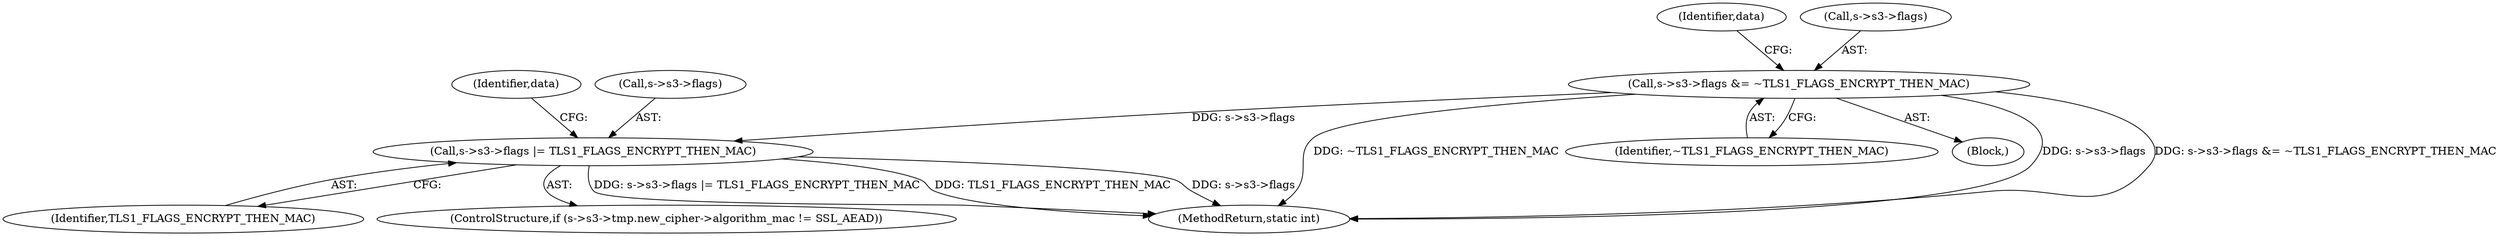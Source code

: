 digraph "0_openssl_fb0bc2b273bcc2d5401dd883fe869af4fc74bb21@pointer" {
"1000919" [label="(Call,s->s3->flags |= TLS1_FLAGS_ENCRYPT_THEN_MAC)"];
"1000171" [label="(Call,s->s3->flags &= ~TLS1_FLAGS_ENCRYPT_THEN_MAC)"];
"1001032" [label="(MethodReturn,static int)"];
"1000177" [label="(Identifier,~TLS1_FLAGS_ENCRYPT_THEN_MAC)"];
"1000171" [label="(Call,s->s3->flags &= ~TLS1_FLAGS_ENCRYPT_THEN_MAC)"];
"1000119" [label="(Block,)"];
"1000180" [label="(Identifier,data)"];
"1000925" [label="(Identifier,TLS1_FLAGS_ENCRYPT_THEN_MAC)"];
"1000172" [label="(Call,s->s3->flags)"];
"1000919" [label="(Call,s->s3->flags |= TLS1_FLAGS_ENCRYPT_THEN_MAC)"];
"1000927" [label="(Identifier,data)"];
"1000907" [label="(ControlStructure,if (s->s3->tmp.new_cipher->algorithm_mac != SSL_AEAD))"];
"1000920" [label="(Call,s->s3->flags)"];
"1000919" -> "1000907"  [label="AST: "];
"1000919" -> "1000925"  [label="CFG: "];
"1000920" -> "1000919"  [label="AST: "];
"1000925" -> "1000919"  [label="AST: "];
"1000927" -> "1000919"  [label="CFG: "];
"1000919" -> "1001032"  [label="DDG: s->s3->flags"];
"1000919" -> "1001032"  [label="DDG: s->s3->flags |= TLS1_FLAGS_ENCRYPT_THEN_MAC"];
"1000919" -> "1001032"  [label="DDG: TLS1_FLAGS_ENCRYPT_THEN_MAC"];
"1000171" -> "1000919"  [label="DDG: s->s3->flags"];
"1000171" -> "1000119"  [label="AST: "];
"1000171" -> "1000177"  [label="CFG: "];
"1000172" -> "1000171"  [label="AST: "];
"1000177" -> "1000171"  [label="AST: "];
"1000180" -> "1000171"  [label="CFG: "];
"1000171" -> "1001032"  [label="DDG: s->s3->flags"];
"1000171" -> "1001032"  [label="DDG: s->s3->flags &= ~TLS1_FLAGS_ENCRYPT_THEN_MAC"];
"1000171" -> "1001032"  [label="DDG: ~TLS1_FLAGS_ENCRYPT_THEN_MAC"];
}
